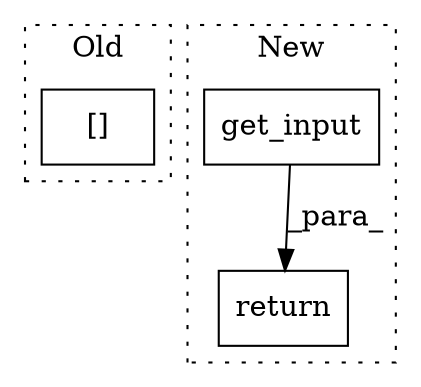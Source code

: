 digraph G {
subgraph cluster0 {
1 [label="[]" a="2" s="13704,13719" l="14,1" shape="box"];
label = "Old";
style="dotted";
}
subgraph cluster1 {
2 [label="get_input" a="32" s="12936,12951" l="10,1" shape="box"];
3 [label="return" a="41" s="12916" l="7" shape="box"];
label = "New";
style="dotted";
}
2 -> 3 [label="_para_"];
}